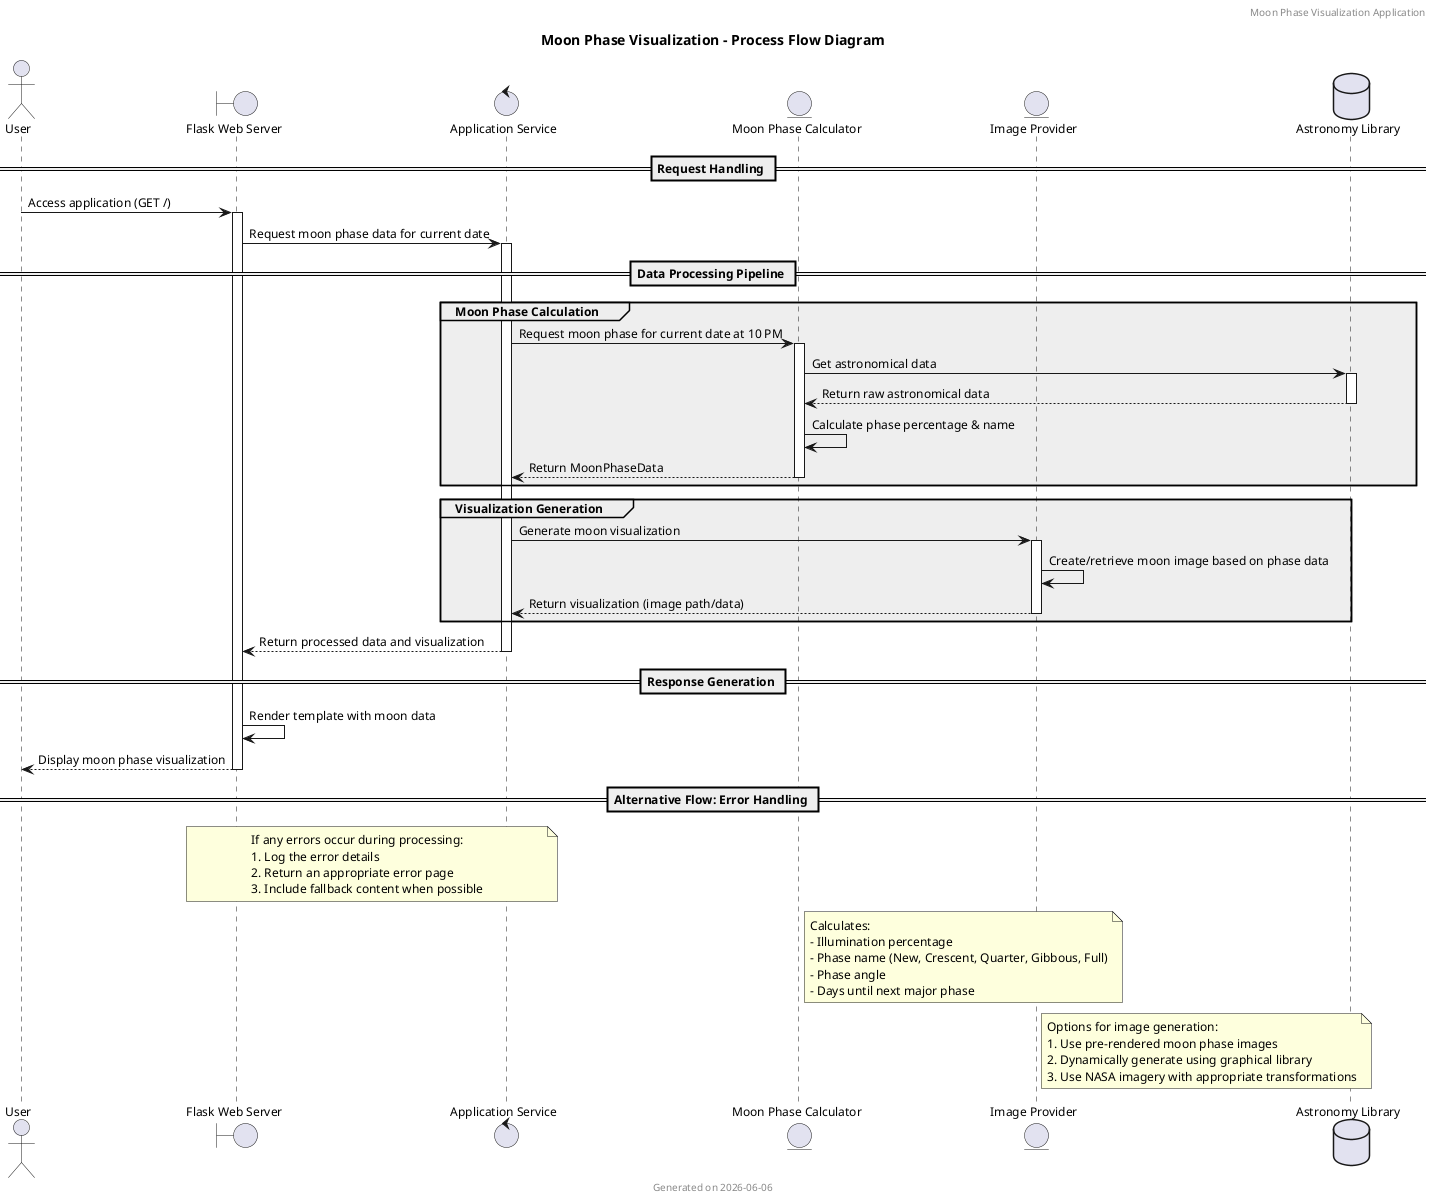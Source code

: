 @startuml Moon Phase App Process Flow
skinparam BackgroundColor white
skinparam shadowing false
skinparam DefaultFontName Arial
skinparam DefaultFontSize 12
skinparam SequenceArrowThickness 1
skinparam SequenceGroupBodyBackgroundColor #EEEEEE

' Define actors and systems
actor User as user
boundary "Flask Web Server" as server
control "Application Service" as app_service
entity "Moon Phase Calculator" as calculator
entity "Image Provider" as image_provider
database "Astronomy Library" as astro_lib

' Define the sequence of interactions
title Moon Phase Visualization - Process Flow Diagram

== Request Handling ==
user -> server : Access application (GET /)
activate server
server -> app_service : Request moon phase data for current date
activate app_service

== Data Processing Pipeline ==

group Moon Phase Calculation
  app_service -> calculator : Request moon phase for current date at 10 PM
  activate calculator
  calculator -> astro_lib : Get astronomical data
  activate astro_lib
  astro_lib --> calculator : Return raw astronomical data
  deactivate astro_lib
  
  calculator -> calculator : Calculate phase percentage & name
  calculator --> app_service : Return MoonPhaseData
  deactivate calculator
end

group Visualization Generation
  app_service -> image_provider : Generate moon visualization
  activate image_provider
  image_provider -> image_provider : Create/retrieve moon image based on phase data
  image_provider --> app_service : Return visualization (image path/data)
  deactivate image_provider
end

app_service --> server : Return processed data and visualization
deactivate app_service

== Response Generation ==
server -> server : Render template with moon data
server --> user : Display moon phase visualization
deactivate server

== Alternative Flow: Error Handling ==
note over server, app_service
  If any errors occur during processing:
  1. Log the error details
  2. Return an appropriate error page
  3. Include fallback content when possible
end note

' Add notes about specific processes
note right of calculator
  Calculates:
  - Illumination percentage
  - Phase name (New, Crescent, Quarter, Gibbous, Full)
  - Phase angle
  - Days until next major phase
end note

note right of image_provider
  Options for image generation:
  1. Use pre-rendered moon phase images
  2. Dynamically generate using graphical library
  3. Use NASA imagery with appropriate transformations
end note

footer Generated on %date("yyyy-MM-dd")
header Moon Phase Visualization Application

@enduml